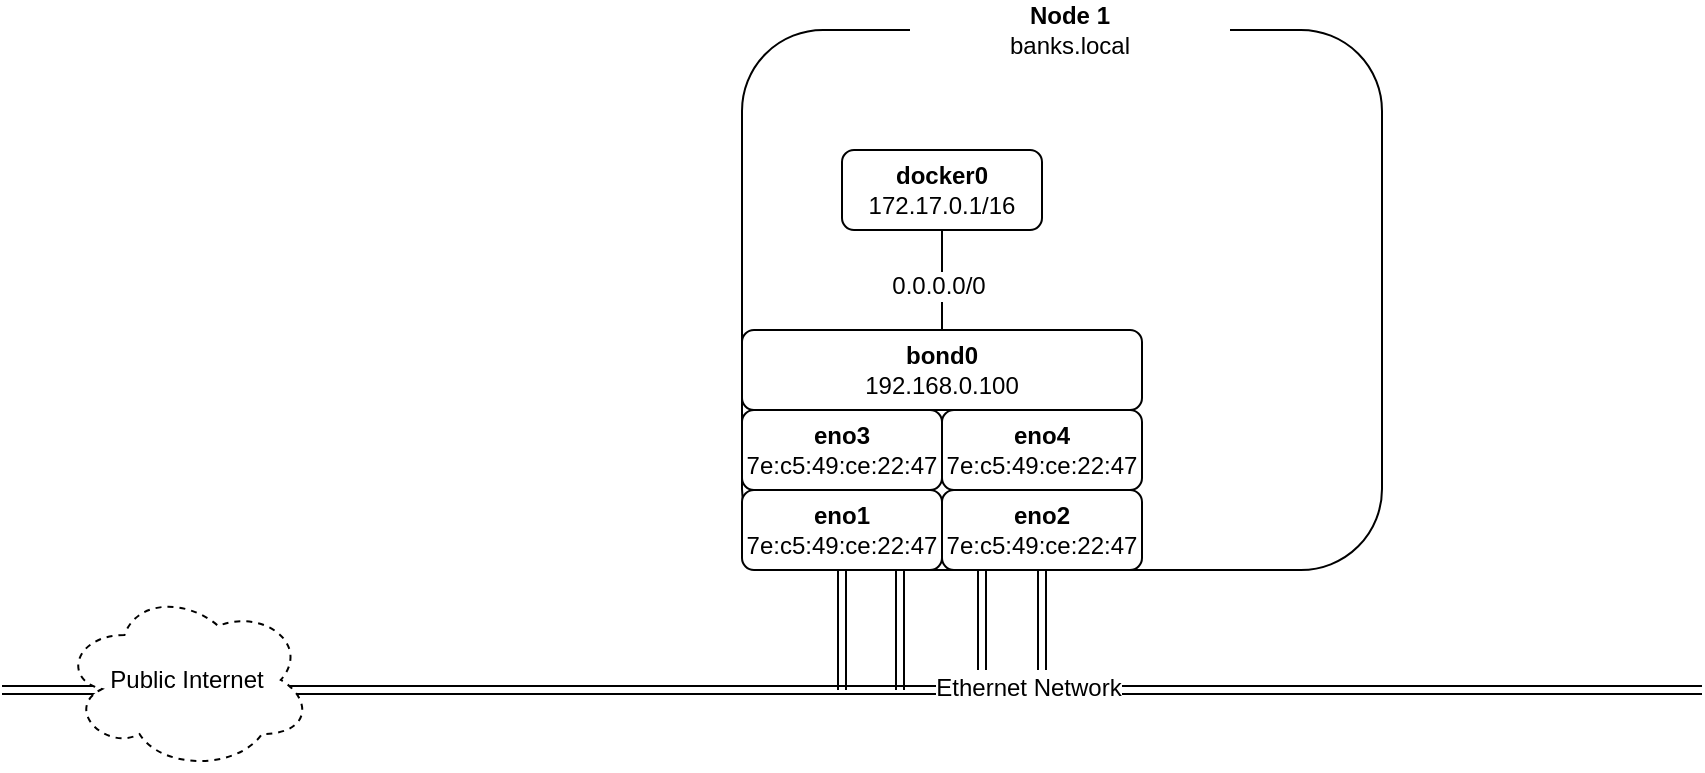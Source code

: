 <mxfile version="12.1.7" type="device" pages="1"><diagram name="Net - Docker" id="OroZx3waHEOT_lq2WPYi"><mxGraphModel dx="1186" dy="604" grid="1" gridSize="10" guides="1" tooltips="1" connect="1" arrows="1" fold="1" page="1" pageScale="1" pageWidth="1169" pageHeight="827" math="0" shadow="0"><root><mxCell id="jv-JsEfLDQdKqwdOXbjh-0"/><mxCell id="jv-JsEfLDQdKqwdOXbjh-1" parent="jv-JsEfLDQdKqwdOXbjh-0"/><mxCell id="jv-JsEfLDQdKqwdOXbjh-2" value="" style="rounded=1;whiteSpace=wrap;html=1;" parent="jv-JsEfLDQdKqwdOXbjh-1" vertex="1"><mxGeometry x="420" y="440" width="320" height="270" as="geometry"/></mxCell><mxCell id="jv-JsEfLDQdKqwdOXbjh-3" value="&lt;b&gt;Node 1&lt;/b&gt;&lt;br&gt;banks.local" style="text;html=1;align=center;verticalAlign=middle;whiteSpace=wrap;rounded=0;fillColor=#FFFFFF;" parent="jv-JsEfLDQdKqwdOXbjh-1" vertex="1"><mxGeometry x="504" y="430" width="160" height="20" as="geometry"/></mxCell><mxCell id="jv-JsEfLDQdKqwdOXbjh-8" style="edgeStyle=orthogonalEdgeStyle;rounded=0;orthogonalLoop=1;jettySize=auto;html=1;exitX=0.5;exitY=1;exitDx=0;exitDy=0;entryX=0.5;entryY=0;entryDx=0;entryDy=0;endArrow=none;endFill=0;fontColor=#000000;" parent="jv-JsEfLDQdKqwdOXbjh-1" source="jv-JsEfLDQdKqwdOXbjh-12" target="jv-JsEfLDQdKqwdOXbjh-32" edge="1"><mxGeometry relative="1" as="geometry"/></mxCell><mxCell id="jv-JsEfLDQdKqwdOXbjh-9" value="0.0.0.0/0" style="text;html=1;align=center;verticalAlign=middle;resizable=0;points=[];;labelBackgroundColor=#ffffff;fontColor=#000000;" parent="jv-JsEfLDQdKqwdOXbjh-8" vertex="1" connectable="0"><mxGeometry x="0.103" y="-2" relative="1" as="geometry"><mxPoint as="offset"/></mxGeometry></mxCell><mxCell id="jv-JsEfLDQdKqwdOXbjh-12" value="&lt;b&gt;docker0&lt;br&gt;&lt;/b&gt;172.17.0.1/16" style="rounded=1;whiteSpace=wrap;html=1;fillColor=#FFFFFF;" parent="jv-JsEfLDQdKqwdOXbjh-1" vertex="1"><mxGeometry x="470" y="500" width="100" height="40" as="geometry"/></mxCell><mxCell id="jv-JsEfLDQdKqwdOXbjh-13" value="&lt;b&gt;eno1&lt;/b&gt;&lt;br&gt;7e:c5:49:ce:22:47" style="rounded=1;whiteSpace=wrap;html=1;fillColor=#FFFFFF;" parent="jv-JsEfLDQdKqwdOXbjh-1" vertex="1"><mxGeometry x="420" y="670" width="100" height="40" as="geometry"/></mxCell><mxCell id="jv-JsEfLDQdKqwdOXbjh-14" value="" style="shape=link;html=1;exitX=0.5;exitY=1;exitDx=0;exitDy=0;" parent="jv-JsEfLDQdKqwdOXbjh-1" source="jv-JsEfLDQdKqwdOXbjh-13" edge="1"><mxGeometry width="50" height="50" relative="1" as="geometry"><mxPoint x="480" y="810" as="sourcePoint"/><mxPoint x="470" y="770" as="targetPoint"/></mxGeometry></mxCell><mxCell id="jv-JsEfLDQdKqwdOXbjh-15" value="" style="shape=link;html=1;" parent="jv-JsEfLDQdKqwdOXbjh-1" edge="1"><mxGeometry width="50" height="50" relative="1" as="geometry"><mxPoint x="490" y="770" as="sourcePoint"/><mxPoint x="850" y="770" as="targetPoint"/></mxGeometry></mxCell><mxCell id="jv-JsEfLDQdKqwdOXbjh-16" value="Ethernet Network" style="text;html=1;align=center;verticalAlign=middle;resizable=0;points=[];;labelBackgroundColor=#ffffff;fontColor=#000000;" parent="jv-JsEfLDQdKqwdOXbjh-15" vertex="1" connectable="0"><mxGeometry x="-0.594" y="1" relative="1" as="geometry"><mxPoint as="offset"/></mxGeometry></mxCell><mxCell id="jv-JsEfLDQdKqwdOXbjh-17" value="" style="shape=link;html=1;" parent="jv-JsEfLDQdKqwdOXbjh-1" edge="1"><mxGeometry width="50" height="50" relative="1" as="geometry"><mxPoint x="490" y="770" as="sourcePoint"/><mxPoint x="50" y="770" as="targetPoint"/></mxGeometry></mxCell><mxCell id="jv-JsEfLDQdKqwdOXbjh-18" value="" style="shape=link;html=1;" parent="jv-JsEfLDQdKqwdOXbjh-1" edge="1"><mxGeometry width="50" height="50" relative="1" as="geometry"><mxPoint x="900" y="770" as="sourcePoint"/><mxPoint x="850" y="770" as="targetPoint"/></mxGeometry></mxCell><mxCell id="jv-JsEfLDQdKqwdOXbjh-26" value="Public Internet" style="ellipse;shape=cloud;whiteSpace=wrap;html=1;dashed=1;" parent="jv-JsEfLDQdKqwdOXbjh-1" vertex="1"><mxGeometry x="80" y="720" width="125" height="90" as="geometry"/></mxCell><mxCell id="jv-JsEfLDQdKqwdOXbjh-29" value="&lt;b&gt;eno2&lt;/b&gt;&lt;br&gt;7e:c5:49:ce:22:47" style="rounded=1;whiteSpace=wrap;html=1;fillColor=#FFFFFF;" parent="jv-JsEfLDQdKqwdOXbjh-1" vertex="1"><mxGeometry x="520" y="670" width="100" height="40" as="geometry"/></mxCell><mxCell id="jv-JsEfLDQdKqwdOXbjh-30" value="&lt;b&gt;eno3&lt;/b&gt;&lt;br&gt;7e:c5:49:ce:22:47" style="rounded=1;whiteSpace=wrap;html=1;fillColor=#FFFFFF;" parent="jv-JsEfLDQdKqwdOXbjh-1" vertex="1"><mxGeometry x="420" y="630" width="100" height="40" as="geometry"/></mxCell><mxCell id="jv-JsEfLDQdKqwdOXbjh-31" value="&lt;b&gt;eno4&lt;/b&gt;&lt;br&gt;7e:c5:49:ce:22:47" style="rounded=1;whiteSpace=wrap;html=1;fillColor=#FFFFFF;" parent="jv-JsEfLDQdKqwdOXbjh-1" vertex="1"><mxGeometry x="520" y="630" width="100" height="40" as="geometry"/></mxCell><mxCell id="jv-JsEfLDQdKqwdOXbjh-32" value="&lt;b&gt;bond0&lt;br&gt;&lt;/b&gt;192.168.0.100" style="rounded=1;whiteSpace=wrap;html=1;fillColor=#FFFFFF;" parent="jv-JsEfLDQdKqwdOXbjh-1" vertex="1"><mxGeometry x="420" y="590" width="200" height="40" as="geometry"/></mxCell><mxCell id="jv-JsEfLDQdKqwdOXbjh-34" value="" style="shape=link;html=1;exitX=0.5;exitY=1;exitDx=0;exitDy=0;" parent="jv-JsEfLDQdKqwdOXbjh-1" edge="1"><mxGeometry width="50" height="50" relative="1" as="geometry"><mxPoint x="570" y="710" as="sourcePoint"/><mxPoint x="570" y="760" as="targetPoint"/></mxGeometry></mxCell><mxCell id="jv-JsEfLDQdKqwdOXbjh-35" value="" style="shape=link;html=1;exitX=0.5;exitY=1;exitDx=0;exitDy=0;" parent="jv-JsEfLDQdKqwdOXbjh-1" edge="1"><mxGeometry width="50" height="50" relative="1" as="geometry"><mxPoint x="499" y="710" as="sourcePoint"/><mxPoint x="499" y="770" as="targetPoint"/></mxGeometry></mxCell><mxCell id="jv-JsEfLDQdKqwdOXbjh-36" value="" style="shape=link;html=1;exitX=0.5;exitY=1;exitDx=0;exitDy=0;" parent="jv-JsEfLDQdKqwdOXbjh-1" edge="1"><mxGeometry width="50" height="50" relative="1" as="geometry"><mxPoint x="540" y="710" as="sourcePoint"/><mxPoint x="540" y="760" as="targetPoint"/></mxGeometry></mxCell></root></mxGraphModel></diagram></mxfile>
